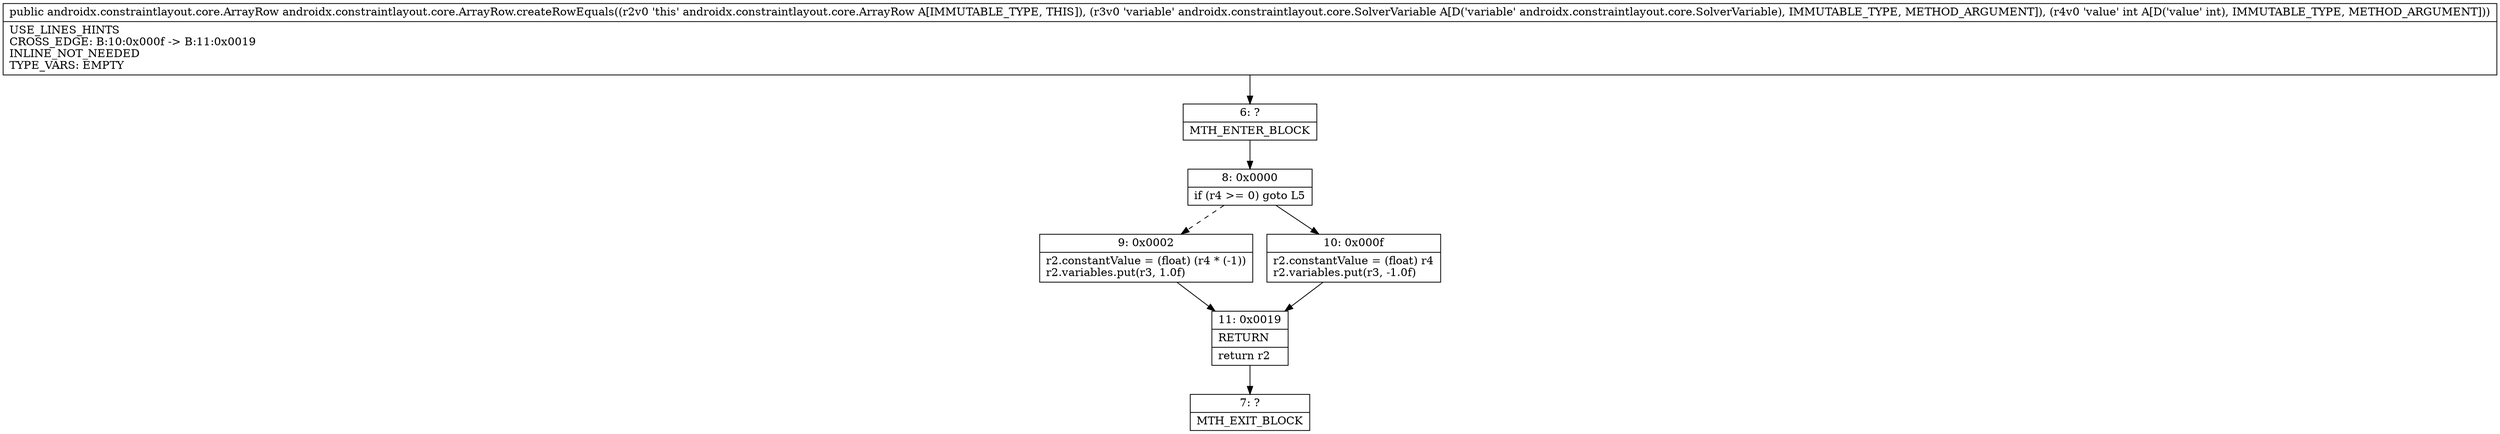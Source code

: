 digraph "CFG forandroidx.constraintlayout.core.ArrayRow.createRowEquals(Landroidx\/constraintlayout\/core\/SolverVariable;I)Landroidx\/constraintlayout\/core\/ArrayRow;" {
Node_6 [shape=record,label="{6\:\ ?|MTH_ENTER_BLOCK\l}"];
Node_8 [shape=record,label="{8\:\ 0x0000|if (r4 \>= 0) goto L5\l}"];
Node_9 [shape=record,label="{9\:\ 0x0002|r2.constantValue = (float) (r4 * (\-1))\lr2.variables.put(r3, 1.0f)\l}"];
Node_11 [shape=record,label="{11\:\ 0x0019|RETURN\l|return r2\l}"];
Node_7 [shape=record,label="{7\:\ ?|MTH_EXIT_BLOCK\l}"];
Node_10 [shape=record,label="{10\:\ 0x000f|r2.constantValue = (float) r4\lr2.variables.put(r3, \-1.0f)\l}"];
MethodNode[shape=record,label="{public androidx.constraintlayout.core.ArrayRow androidx.constraintlayout.core.ArrayRow.createRowEquals((r2v0 'this' androidx.constraintlayout.core.ArrayRow A[IMMUTABLE_TYPE, THIS]), (r3v0 'variable' androidx.constraintlayout.core.SolverVariable A[D('variable' androidx.constraintlayout.core.SolverVariable), IMMUTABLE_TYPE, METHOD_ARGUMENT]), (r4v0 'value' int A[D('value' int), IMMUTABLE_TYPE, METHOD_ARGUMENT]))  | USE_LINES_HINTS\lCROSS_EDGE: B:10:0x000f \-\> B:11:0x0019\lINLINE_NOT_NEEDED\lTYPE_VARS: EMPTY\l}"];
MethodNode -> Node_6;Node_6 -> Node_8;
Node_8 -> Node_9[style=dashed];
Node_8 -> Node_10;
Node_9 -> Node_11;
Node_11 -> Node_7;
Node_10 -> Node_11;
}

